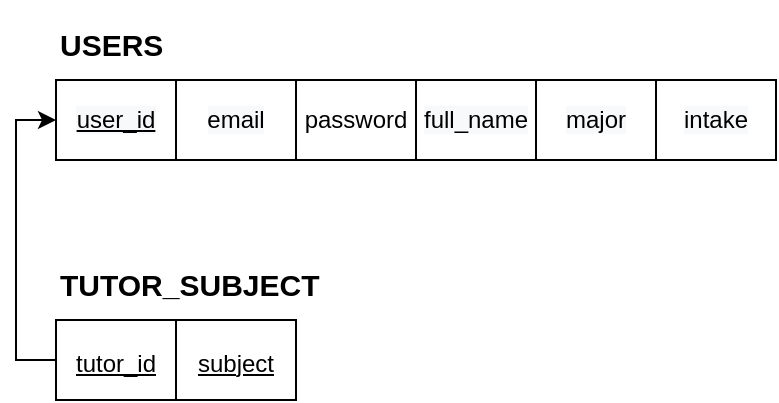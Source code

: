 <mxfile version="15.9.4" type="device"><diagram id="TxIf86aZCxtt3CmbiXwi" name="Page-1"><mxGraphModel dx="1030" dy="597" grid="1" gridSize="10" guides="1" tooltips="1" connect="1" arrows="1" fold="1" page="1" pageScale="1" pageWidth="827" pageHeight="1169" math="0" shadow="0"><root><mxCell id="0"/><mxCell id="1" parent="0"/><mxCell id="1UshDW-1gKb5MxWSJLM--33" value="" style="shape=table;startSize=0;container=1;collapsible=0;childLayout=tableLayout;" vertex="1" parent="1"><mxGeometry x="40" y="120" width="360" height="40" as="geometry"/></mxCell><mxCell id="1UshDW-1gKb5MxWSJLM--34" value="" style="shape=partialRectangle;collapsible=0;dropTarget=0;pointerEvents=0;fillColor=none;top=0;left=0;bottom=0;right=0;points=[[0,0.5],[1,0.5]];portConstraint=eastwest;" vertex="1" parent="1UshDW-1gKb5MxWSJLM--33"><mxGeometry width="360" height="40" as="geometry"/></mxCell><mxCell id="1UshDW-1gKb5MxWSJLM--35" value="&lt;span style=&quot;color: rgb(0 , 0 , 0) ; font-family: &amp;#34;helvetica&amp;#34; ; font-size: 12px ; font-style: normal ; font-weight: 400 ; letter-spacing: normal ; text-align: center ; text-indent: 0px ; text-transform: none ; word-spacing: 0px ; background-color: rgb(248 , 249 , 250) ; display: inline ; float: none&quot;&gt;&lt;u&gt;user_id&lt;/u&gt;&lt;/span&gt;" style="shape=partialRectangle;html=1;whiteSpace=wrap;connectable=0;overflow=hidden;fillColor=none;top=0;left=0;bottom=0;right=0;pointerEvents=1;" vertex="1" parent="1UshDW-1gKb5MxWSJLM--34"><mxGeometry width="60" height="40" as="geometry"><mxRectangle width="60" height="40" as="alternateBounds"/></mxGeometry></mxCell><mxCell id="1UshDW-1gKb5MxWSJLM--36" value="&lt;span style=&quot;color: rgb(0, 0, 0); font-family: helvetica; font-size: 12px; font-style: normal; font-weight: 400; letter-spacing: normal; text-align: center; text-indent: 0px; text-transform: none; word-spacing: 0px; background-color: rgb(248, 249, 250); display: inline; float: none;&quot;&gt;email&lt;/span&gt;" style="shape=partialRectangle;html=1;whiteSpace=wrap;connectable=0;overflow=hidden;fillColor=none;top=0;left=0;bottom=0;right=0;pointerEvents=1;" vertex="1" parent="1UshDW-1gKb5MxWSJLM--34"><mxGeometry x="60" width="60" height="40" as="geometry"><mxRectangle width="60" height="40" as="alternateBounds"/></mxGeometry></mxCell><mxCell id="1UshDW-1gKb5MxWSJLM--37" value="&lt;span&gt;password&lt;/span&gt;" style="shape=partialRectangle;html=1;whiteSpace=wrap;connectable=0;overflow=hidden;fillColor=none;top=0;left=0;bottom=0;right=0;pointerEvents=1;" vertex="1" parent="1UshDW-1gKb5MxWSJLM--34"><mxGeometry x="120" width="60" height="40" as="geometry"><mxRectangle width="60" height="40" as="alternateBounds"/></mxGeometry></mxCell><mxCell id="1UshDW-1gKb5MxWSJLM--38" value="&lt;span style=&quot;color: rgb(0, 0, 0); font-family: helvetica; font-size: 12px; font-style: normal; font-weight: 400; letter-spacing: normal; text-align: center; text-indent: 0px; text-transform: none; word-spacing: 0px; background-color: rgb(248, 249, 250); display: inline; float: none;&quot;&gt;full_name&lt;/span&gt;" style="shape=partialRectangle;html=1;whiteSpace=wrap;connectable=0;overflow=hidden;fillColor=none;top=0;left=0;bottom=0;right=0;pointerEvents=1;" vertex="1" parent="1UshDW-1gKb5MxWSJLM--34"><mxGeometry x="180" width="60" height="40" as="geometry"><mxRectangle width="60" height="40" as="alternateBounds"/></mxGeometry></mxCell><mxCell id="1UshDW-1gKb5MxWSJLM--39" value="&lt;span style=&quot;color: rgb(0, 0, 0); font-family: helvetica; font-size: 12px; font-style: normal; font-weight: 400; letter-spacing: normal; text-align: center; text-indent: 0px; text-transform: none; word-spacing: 0px; background-color: rgb(248, 249, 250); display: inline; float: none;&quot;&gt;major&lt;/span&gt;" style="shape=partialRectangle;html=1;whiteSpace=wrap;connectable=0;overflow=hidden;fillColor=none;top=0;left=0;bottom=0;right=0;pointerEvents=1;" vertex="1" parent="1UshDW-1gKb5MxWSJLM--34"><mxGeometry x="240" width="60" height="40" as="geometry"><mxRectangle width="60" height="40" as="alternateBounds"/></mxGeometry></mxCell><mxCell id="1UshDW-1gKb5MxWSJLM--40" value="&lt;span style=&quot;color: rgb(0, 0, 0); font-family: helvetica; font-size: 12px; font-style: normal; font-weight: 400; letter-spacing: normal; text-align: center; text-indent: 0px; text-transform: none; word-spacing: 0px; background-color: rgb(248, 249, 250); display: inline; float: none;&quot;&gt;intake&lt;/span&gt;" style="shape=partialRectangle;html=1;whiteSpace=wrap;connectable=0;overflow=hidden;fillColor=none;top=0;left=0;bottom=0;right=0;pointerEvents=1;" vertex="1" parent="1UshDW-1gKb5MxWSJLM--34"><mxGeometry x="300" width="60" height="40" as="geometry"><mxRectangle width="60" height="40" as="alternateBounds"/></mxGeometry></mxCell><mxCell id="1UshDW-1gKb5MxWSJLM--42" value="&lt;font style=&quot;font-size: 15px&quot;&gt;USERS&lt;/font&gt;" style="text;strokeColor=none;fillColor=none;html=1;fontSize=24;fontStyle=1;verticalAlign=middle;align=left;" vertex="1" parent="1"><mxGeometry x="40" y="80" width="100" height="40" as="geometry"/></mxCell><mxCell id="1UshDW-1gKb5MxWSJLM--43" value="" style="shape=table;startSize=0;container=1;collapsible=0;childLayout=tableLayout;fontSize=15;" vertex="1" parent="1"><mxGeometry x="40" y="240" width="120" height="40" as="geometry"/></mxCell><mxCell id="1UshDW-1gKb5MxWSJLM--44" value="" style="shape=partialRectangle;collapsible=0;dropTarget=0;pointerEvents=0;fillColor=none;top=0;left=0;bottom=0;right=0;points=[[0,0.5],[1,0.5]];portConstraint=eastwest;fontSize=15;" vertex="1" parent="1UshDW-1gKb5MxWSJLM--43"><mxGeometry width="120" height="40" as="geometry"/></mxCell><mxCell id="1UshDW-1gKb5MxWSJLM--45" value="&lt;font style=&quot;font-size: 12px&quot;&gt;&lt;u&gt;tutor_id&lt;/u&gt;&lt;/font&gt;" style="shape=partialRectangle;html=1;whiteSpace=wrap;connectable=0;overflow=hidden;fillColor=none;top=0;left=0;bottom=0;right=0;pointerEvents=1;fontSize=15;" vertex="1" parent="1UshDW-1gKb5MxWSJLM--44"><mxGeometry width="60" height="40" as="geometry"><mxRectangle width="60" height="40" as="alternateBounds"/></mxGeometry></mxCell><mxCell id="1UshDW-1gKb5MxWSJLM--46" value="&lt;font style=&quot;font-size: 12px&quot;&gt;&lt;u&gt;subject&lt;/u&gt;&lt;/font&gt;" style="shape=partialRectangle;html=1;whiteSpace=wrap;connectable=0;overflow=hidden;fillColor=none;top=0;left=0;bottom=0;right=0;pointerEvents=1;fontSize=15;" vertex="1" parent="1UshDW-1gKb5MxWSJLM--44"><mxGeometry x="60" width="60" height="40" as="geometry"><mxRectangle width="60" height="40" as="alternateBounds"/></mxGeometry></mxCell><mxCell id="1UshDW-1gKb5MxWSJLM--47" value="&lt;font style=&quot;font-size: 15px&quot;&gt;TUTOR_SUBJECT&lt;/font&gt;" style="text;strokeColor=none;fillColor=none;html=1;fontSize=24;fontStyle=1;verticalAlign=middle;align=left;" vertex="1" parent="1"><mxGeometry x="40" y="200" width="130" height="40" as="geometry"/></mxCell><mxCell id="1UshDW-1gKb5MxWSJLM--48" style="edgeStyle=orthogonalEdgeStyle;rounded=0;orthogonalLoop=1;jettySize=auto;html=1;exitX=0;exitY=0.5;exitDx=0;exitDy=0;entryX=0;entryY=0.5;entryDx=0;entryDy=0;fontSize=12;" edge="1" parent="1" source="1UshDW-1gKb5MxWSJLM--44" target="1UshDW-1gKb5MxWSJLM--34"><mxGeometry relative="1" as="geometry"/></mxCell></root></mxGraphModel></diagram></mxfile>